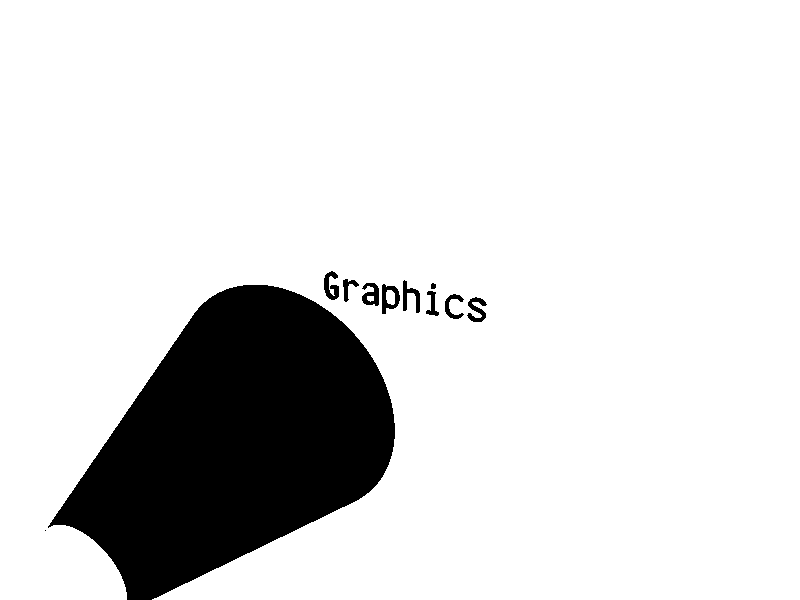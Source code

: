 #include "colors.inc"
#include "textures.inc"

background{color White}

camera{location <10,10,-4> look_at <0,0,20>}

light_source{<4,4,0> color White}

#declare scene=text
{
ttf "crystal.ttf" "Graphics"
0.1 <0,0>
scale<2,2,2>
translate <-4,-0.5,20>
rotate<0,0,clock>
}

#declare objective=intersection
{
#declare R = 10.0;
#declare Over = 0.8;
sphere{<0,0,-R+Over>,R}
sphere{<0,0,R-Over>,R}
pigment{rgbf<1,1,1,1>}
finish{reflection 0.01}
interior{ior 1.4 dispersion 1.1}
translate<0,0,10>
}

#declare eyepiece=difference
{
cylinder{<0,0,0>,<0,0,0.2>,1.2}
sphere{<0,0,3.55>,3.5}
pigment{rgbf<1,1,1,1>}
finish{reflection 0.01}
interior{ior 1.4 dispersion 1.1}
translate<0,0,2.5>
}

#declare body=cone
{
<0,0,10>, 4.0
<0,0,2.5>, 1.2 open
pigment{rgbf<0,0,0,1>}
}

#declare scope=union
{
object{scene}
object{objective}
object{eyepiece}
object{body}
}

object{scope}
